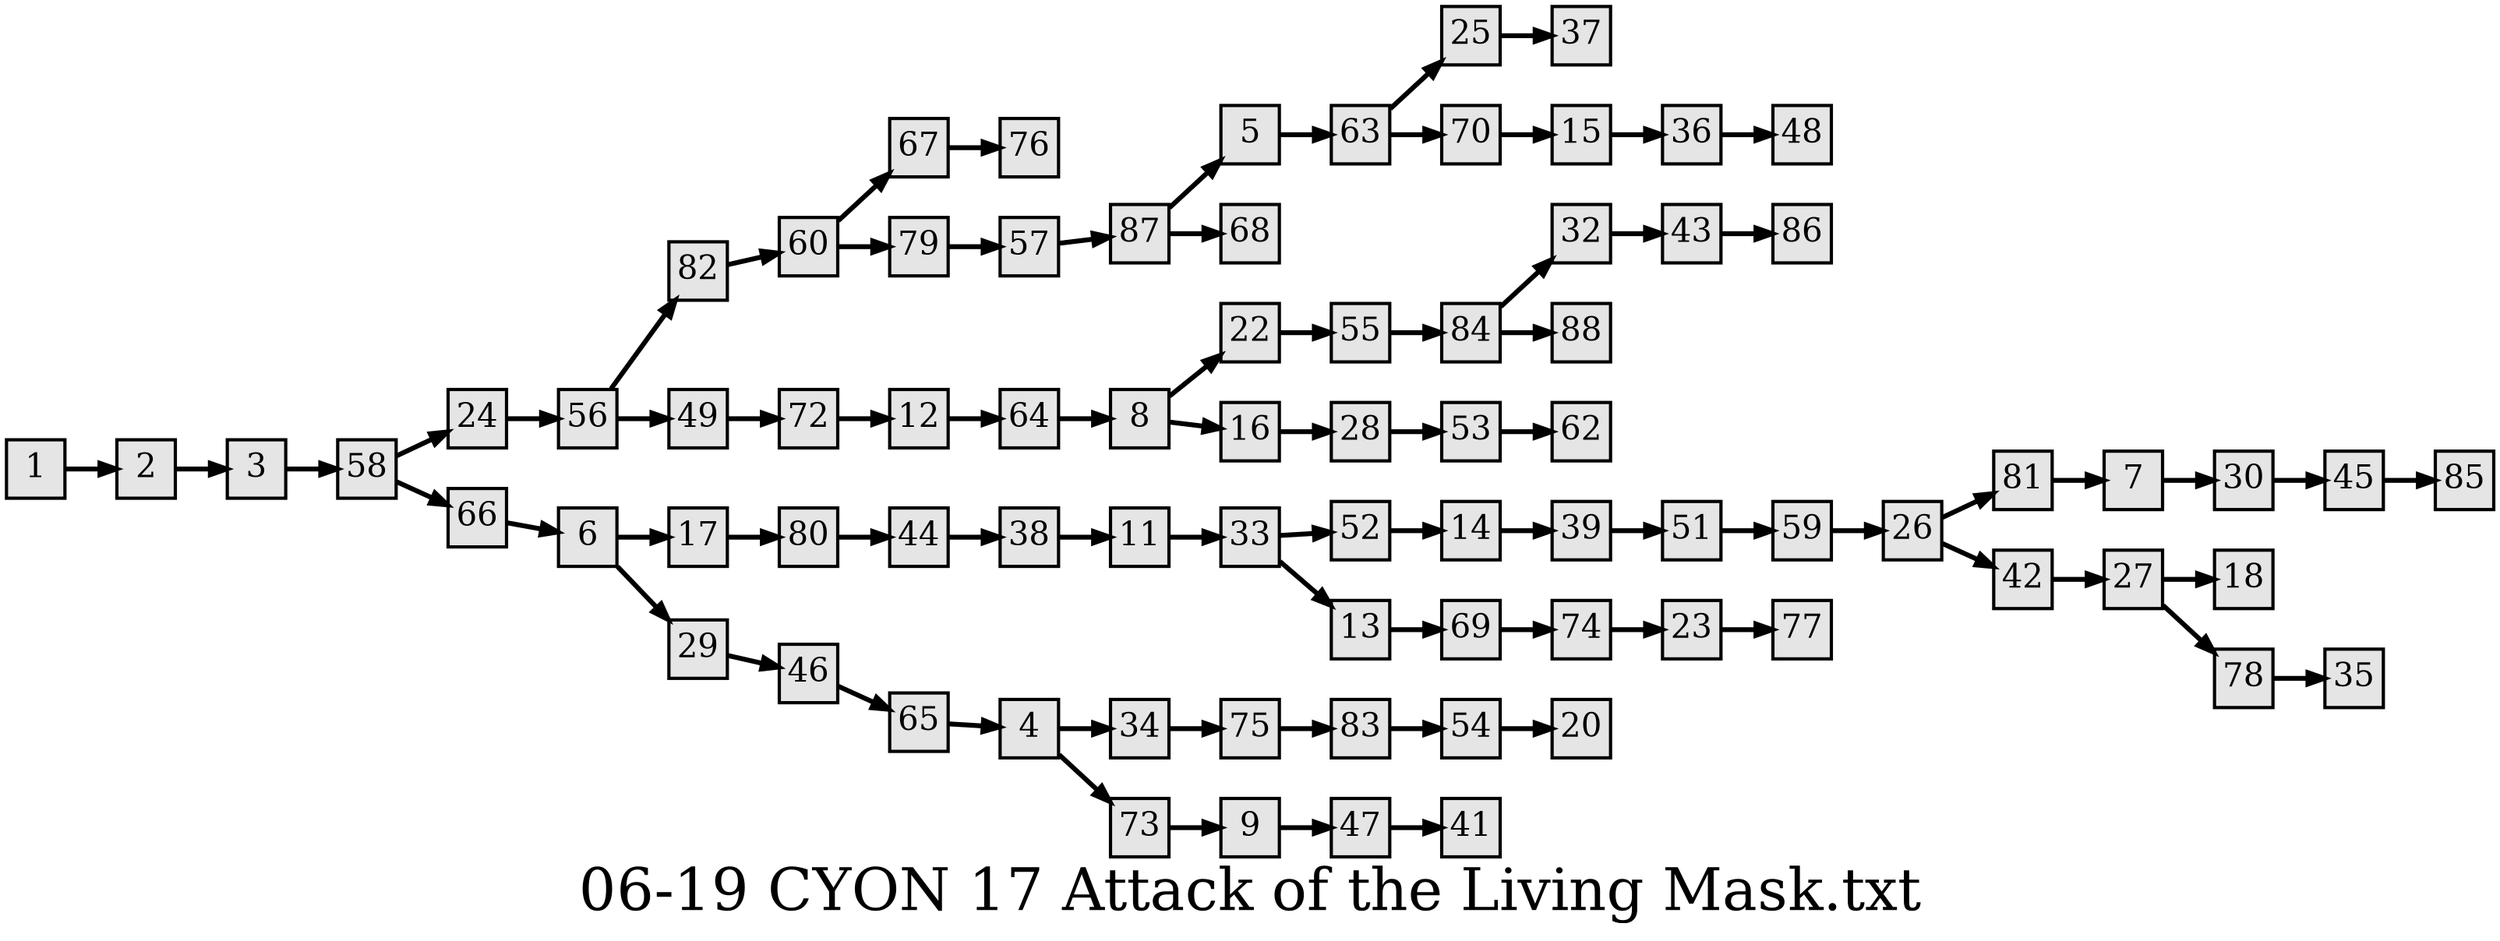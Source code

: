 digraph g{
  graph [ label="06-19 CYON 17 Attack of the Living Mask.txt" rankdir=LR, ordering=out, fontsize=36, nodesep="0.35", ranksep="0.45"];
  node  [shape=rect, penwidth=2, fontsize=20, style=filled, fillcolor=grey90, margin="0,0", labelfloat=true, regular=true, fixedsize=true];
  edge  [labelfloat=true, penwidth=3, fontsize=12];

  1 -> 2;
  2 -> 3;
  3 -> 58;
  4 -> 34;
  4 -> 73;
  5 -> 63;
  6 -> 17;
  6 -> 29;
  7 -> 30;
  8 -> 22;
  8 -> 16;
  9 -> 47;
  11 -> 33;
  12 -> 64;
  13 -> 69;
  14 -> 39;
  15 -> 36;
  16 -> 28;
  17 -> 80;
  22 -> 55;
  23 -> 77;
  24 -> 56;
  25 -> 37;
  26 -> 81;
  26 -> 42;
  27 -> 18;
  27 -> 78;
  28 -> 53;
  29 -> 46;
  30 -> 45;
  32 -> 43;
  33 -> 52;
  33 -> 13;
  34 -> 75;
  36 -> 48;
  38 -> 11;
  39 -> 51;
  42 -> 27;
  43 -> 86;
  44 -> 38;
  45 -> 85;
  46 -> 65;
  47 -> 41;
  49 -> 72;
  51 -> 59;
  52 -> 14;
  53 -> 62;
  54 -> 20;
  55 -> 84;
  56 -> 82;
  56 -> 49;
  57 -> 87;
  58 -> 24;
  58 -> 66;
  59 -> 26;
  60 -> 67;
  60 -> 79;
  63 -> 25;
  63 -> 70;
  64 -> 8;
  65 -> 4;
  66 -> 6;
  67 -> 76;
  69 -> 74;
  70 -> 15;
  72 -> 12;
  73 -> 9;
  74 -> 23;
  75 -> 83;
  78 -> 35;
  79 -> 57;
  80 -> 44;
  81 -> 7;
  82 -> 60;
  83 -> 54;
  84 -> 32;
  84 -> 88;
  87 -> 5;
  87 -> 68;
}

